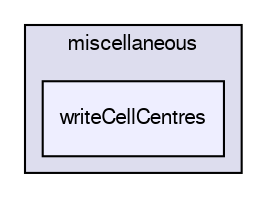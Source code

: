 digraph "applications/utilities/postProcessing/miscellaneous/writeCellCentres" {
  bgcolor=transparent;
  compound=true
  node [ fontsize="10", fontname="FreeSans"];
  edge [ labelfontsize="10", labelfontname="FreeSans"];
  subgraph clusterdir_2e3c7ef0b2b6965fe976cda0e513e145 {
    graph [ bgcolor="#ddddee", pencolor="black", label="miscellaneous" fontname="FreeSans", fontsize="10", URL="dir_2e3c7ef0b2b6965fe976cda0e513e145.html"]
  dir_92b0ba306dcdf0c551ffc334e3e4865e [shape=box, label="writeCellCentres", style="filled", fillcolor="#eeeeff", pencolor="black", URL="dir_92b0ba306dcdf0c551ffc334e3e4865e.html"];
  }
}
